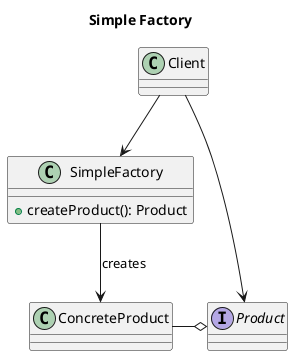 @startuml

title Simple Factory

class Client
class SimpleFactory {
    + createProduct(): Product
}
interface Product
class ConcreteProduct

Client -> Product
Client --> SimpleFactory
ConcreteProduct -o Product
SimpleFactory --> ConcreteProduct: "creates"

@enduml